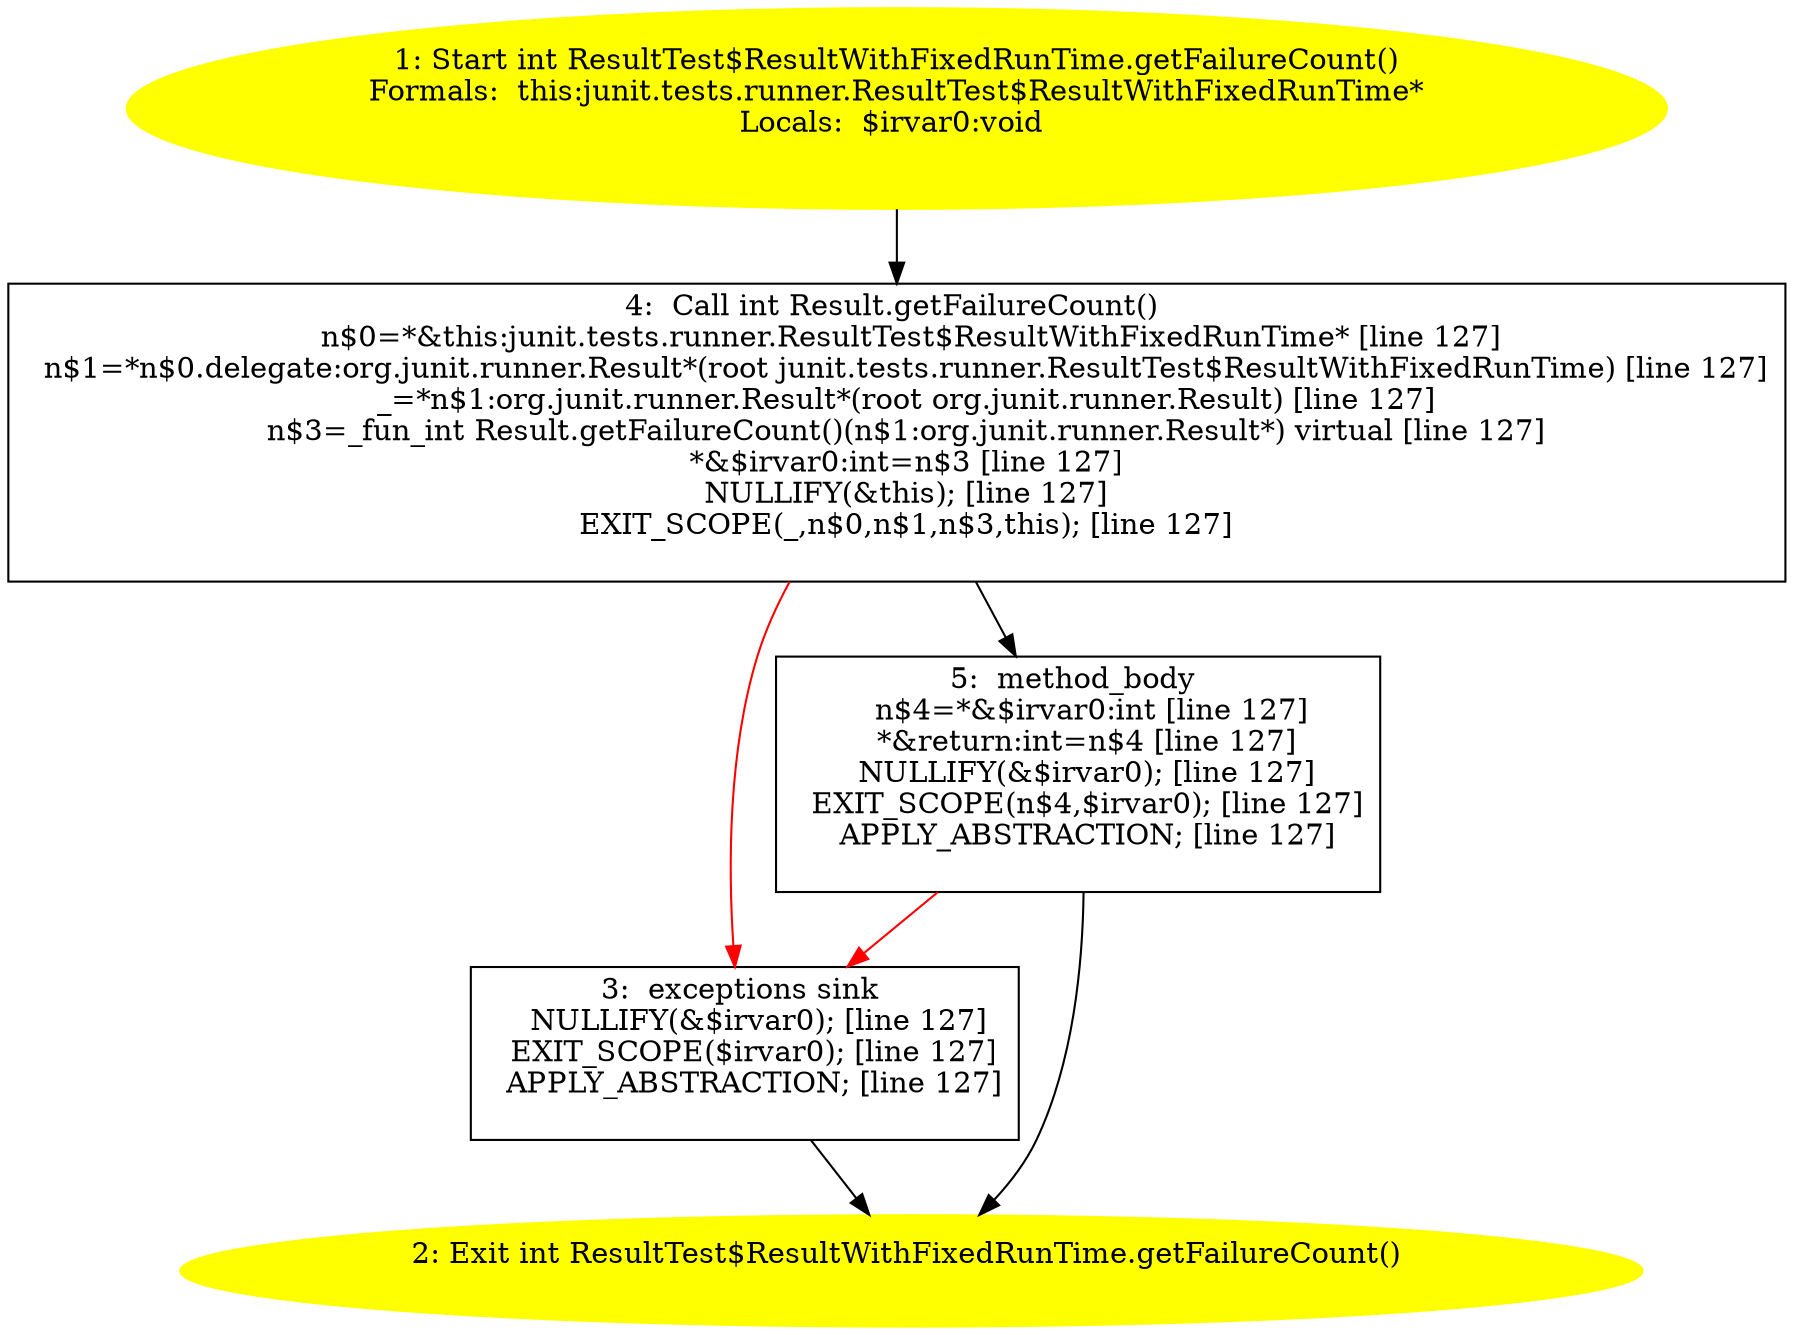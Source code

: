 /* @generated */
digraph cfg {
"junit.tests.runner.ResultTest$ResultWithFixedRunTime.getFailureCount():int.26840393f08da484519ffb3646c62fb4_1" [label="1: Start int ResultTest$ResultWithFixedRunTime.getFailureCount()\nFormals:  this:junit.tests.runner.ResultTest$ResultWithFixedRunTime*\nLocals:  $irvar0:void \n  " color=yellow style=filled]
	

	 "junit.tests.runner.ResultTest$ResultWithFixedRunTime.getFailureCount():int.26840393f08da484519ffb3646c62fb4_1" -> "junit.tests.runner.ResultTest$ResultWithFixedRunTime.getFailureCount():int.26840393f08da484519ffb3646c62fb4_4" ;
"junit.tests.runner.ResultTest$ResultWithFixedRunTime.getFailureCount():int.26840393f08da484519ffb3646c62fb4_2" [label="2: Exit int ResultTest$ResultWithFixedRunTime.getFailureCount() \n  " color=yellow style=filled]
	

"junit.tests.runner.ResultTest$ResultWithFixedRunTime.getFailureCount():int.26840393f08da484519ffb3646c62fb4_3" [label="3:  exceptions sink \n   NULLIFY(&$irvar0); [line 127]\n  EXIT_SCOPE($irvar0); [line 127]\n  APPLY_ABSTRACTION; [line 127]\n " shape="box"]
	

	 "junit.tests.runner.ResultTest$ResultWithFixedRunTime.getFailureCount():int.26840393f08da484519ffb3646c62fb4_3" -> "junit.tests.runner.ResultTest$ResultWithFixedRunTime.getFailureCount():int.26840393f08da484519ffb3646c62fb4_2" ;
"junit.tests.runner.ResultTest$ResultWithFixedRunTime.getFailureCount():int.26840393f08da484519ffb3646c62fb4_4" [label="4:  Call int Result.getFailureCount() \n   n$0=*&this:junit.tests.runner.ResultTest$ResultWithFixedRunTime* [line 127]\n  n$1=*n$0.delegate:org.junit.runner.Result*(root junit.tests.runner.ResultTest$ResultWithFixedRunTime) [line 127]\n  _=*n$1:org.junit.runner.Result*(root org.junit.runner.Result) [line 127]\n  n$3=_fun_int Result.getFailureCount()(n$1:org.junit.runner.Result*) virtual [line 127]\n  *&$irvar0:int=n$3 [line 127]\n  NULLIFY(&this); [line 127]\n  EXIT_SCOPE(_,n$0,n$1,n$3,this); [line 127]\n " shape="box"]
	

	 "junit.tests.runner.ResultTest$ResultWithFixedRunTime.getFailureCount():int.26840393f08da484519ffb3646c62fb4_4" -> "junit.tests.runner.ResultTest$ResultWithFixedRunTime.getFailureCount():int.26840393f08da484519ffb3646c62fb4_5" ;
	 "junit.tests.runner.ResultTest$ResultWithFixedRunTime.getFailureCount():int.26840393f08da484519ffb3646c62fb4_4" -> "junit.tests.runner.ResultTest$ResultWithFixedRunTime.getFailureCount():int.26840393f08da484519ffb3646c62fb4_3" [color="red" ];
"junit.tests.runner.ResultTest$ResultWithFixedRunTime.getFailureCount():int.26840393f08da484519ffb3646c62fb4_5" [label="5:  method_body \n   n$4=*&$irvar0:int [line 127]\n  *&return:int=n$4 [line 127]\n  NULLIFY(&$irvar0); [line 127]\n  EXIT_SCOPE(n$4,$irvar0); [line 127]\n  APPLY_ABSTRACTION; [line 127]\n " shape="box"]
	

	 "junit.tests.runner.ResultTest$ResultWithFixedRunTime.getFailureCount():int.26840393f08da484519ffb3646c62fb4_5" -> "junit.tests.runner.ResultTest$ResultWithFixedRunTime.getFailureCount():int.26840393f08da484519ffb3646c62fb4_2" ;
	 "junit.tests.runner.ResultTest$ResultWithFixedRunTime.getFailureCount():int.26840393f08da484519ffb3646c62fb4_5" -> "junit.tests.runner.ResultTest$ResultWithFixedRunTime.getFailureCount():int.26840393f08da484519ffb3646c62fb4_3" [color="red" ];
}
